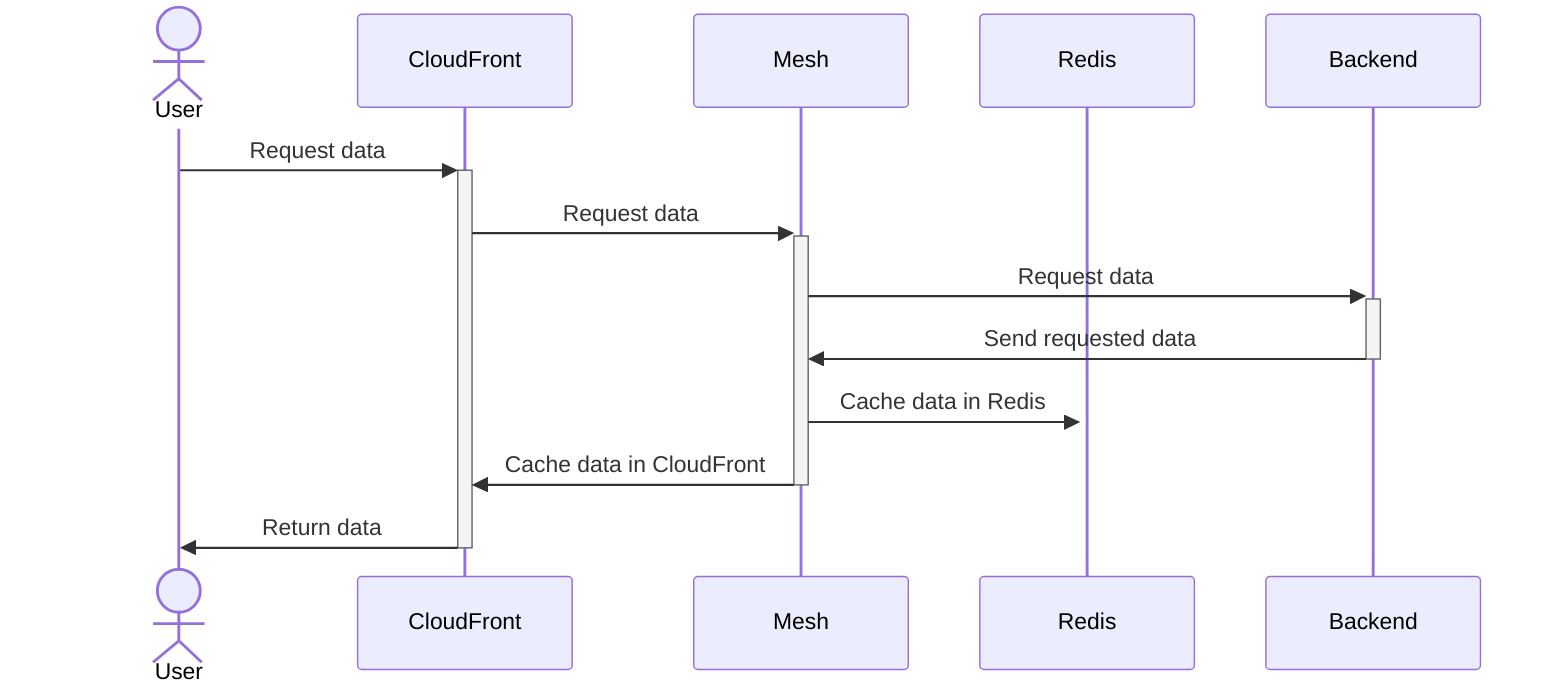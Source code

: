 sequenceDiagram
    actor User
    participant CF as CloudFront
    participant Mesh
    participant Redis
    participant Backend
    User->>+CF: Request data
    CF->>+Mesh: Request data
    Mesh->>+Backend: Request data
    Backend->>-Mesh: Send requested data
    Mesh->>+Redis: Cache data in Redis
    Mesh->>-CF: Cache data in CloudFront
    CF->>-User: Return data